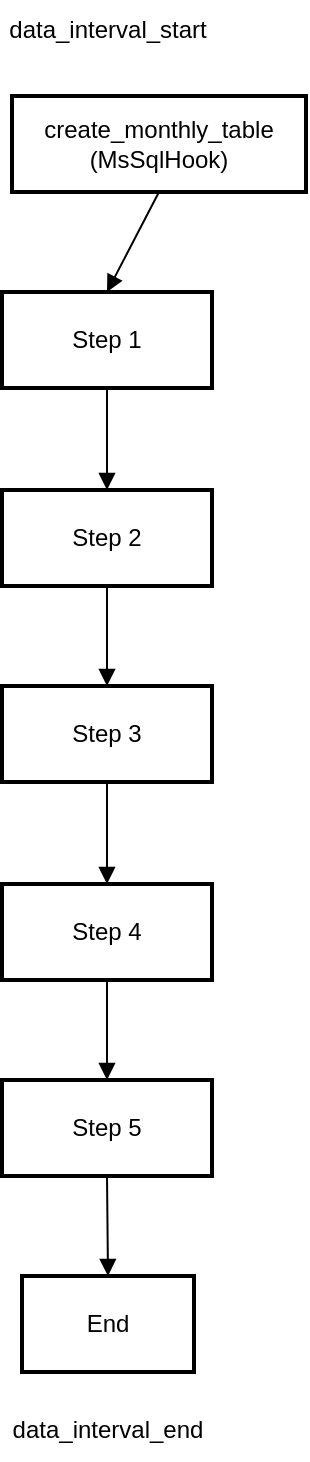 <mxfile version="24.7.17">
  <diagram name="Página-1" id="d3_ooVtAvkvWBUjS6AKj">
    <mxGraphModel dx="495" dy="1594" grid="1" gridSize="10" guides="1" tooltips="1" connect="1" arrows="1" fold="1" page="1" pageScale="1" pageWidth="827" pageHeight="1169" math="0" shadow="0">
      <root>
        <mxCell id="0" />
        <mxCell id="1" parent="0" />
        <mxCell id="2" value="create_monthly_table&#xa;(MsSqlHook)" style="whiteSpace=wrap;strokeWidth=2;fontStyle=0" parent="1" vertex="1">
          <mxGeometry x="13" y="8" width="147" height="48" as="geometry" />
        </mxCell>
        <mxCell id="3" value="Step 1" style="whiteSpace=wrap;strokeWidth=2;" parent="1" vertex="1">
          <mxGeometry x="8" y="106" width="105" height="48" as="geometry" />
        </mxCell>
        <mxCell id="4" value="Step 2" style="whiteSpace=wrap;strokeWidth=2;" parent="1" vertex="1">
          <mxGeometry x="8" y="205" width="105" height="48" as="geometry" />
        </mxCell>
        <mxCell id="5" value="Step 3" style="whiteSpace=wrap;strokeWidth=2;" parent="1" vertex="1">
          <mxGeometry x="8" y="303" width="105" height="48" as="geometry" />
        </mxCell>
        <mxCell id="6" value="Step 4" style="whiteSpace=wrap;strokeWidth=2;" parent="1" vertex="1">
          <mxGeometry x="8" y="402" width="105" height="48" as="geometry" />
        </mxCell>
        <mxCell id="7" value="Step 5" style="whiteSpace=wrap;strokeWidth=2;" parent="1" vertex="1">
          <mxGeometry x="8" y="500" width="105" height="48" as="geometry" />
        </mxCell>
        <mxCell id="8" value="End" style="whiteSpace=wrap;strokeWidth=2;" parent="1" vertex="1">
          <mxGeometry x="18" y="598" width="86" height="48" as="geometry" />
        </mxCell>
        <mxCell id="9" value="" style="curved=1;startArrow=none;endArrow=block;exitX=0.5;exitY=1.01;entryX=0.5;entryY=0.01;" parent="1" source="2" target="3" edge="1">
          <mxGeometry relative="1" as="geometry">
            <Array as="points" />
          </mxGeometry>
        </mxCell>
        <mxCell id="10" value="" style="curved=1;startArrow=none;endArrow=block;exitX=0.5;exitY=1.02;entryX=0.5;entryY=0;" parent="1" source="3" target="4" edge="1">
          <mxGeometry relative="1" as="geometry">
            <Array as="points" />
          </mxGeometry>
        </mxCell>
        <mxCell id="11" value="" style="curved=1;startArrow=none;endArrow=block;exitX=0.5;exitY=1;entryX=0.5;entryY=0;" parent="1" source="4" target="5" edge="1">
          <mxGeometry relative="1" as="geometry">
            <Array as="points" />
          </mxGeometry>
        </mxCell>
        <mxCell id="12" value="" style="curved=1;startArrow=none;endArrow=block;exitX=0.5;exitY=1.01;entryX=0.5;entryY=-0.01;" parent="1" source="5" target="6" edge="1">
          <mxGeometry relative="1" as="geometry">
            <Array as="points" />
          </mxGeometry>
        </mxCell>
        <mxCell id="13" value="" style="curved=1;startArrow=none;endArrow=block;exitX=0.5;exitY=1;entryX=0.5;entryY=0;" parent="1" source="6" target="7" edge="1">
          <mxGeometry relative="1" as="geometry">
            <Array as="points" />
          </mxGeometry>
        </mxCell>
        <mxCell id="14" value="" style="curved=1;startArrow=none;endArrow=block;exitX=0.5;exitY=1.01;entryX=0.5;entryY=0.01;" parent="1" source="7" target="8" edge="1">
          <mxGeometry relative="1" as="geometry">
            <Array as="points" />
          </mxGeometry>
        </mxCell>
        <mxCell id="V9xIAz7Yn8Lcb2u-va8V-14" value="data_interval_start" style="text;html=1;align=center;verticalAlign=middle;whiteSpace=wrap;rounded=0;" vertex="1" parent="1">
          <mxGeometry x="31" y="-40" width="60" height="30" as="geometry" />
        </mxCell>
        <mxCell id="V9xIAz7Yn8Lcb2u-va8V-16" value="data_interval_end" style="text;html=1;align=center;verticalAlign=middle;whiteSpace=wrap;rounded=0;" vertex="1" parent="1">
          <mxGeometry x="31" y="660" width="60" height="30" as="geometry" />
        </mxCell>
      </root>
    </mxGraphModel>
  </diagram>
</mxfile>
